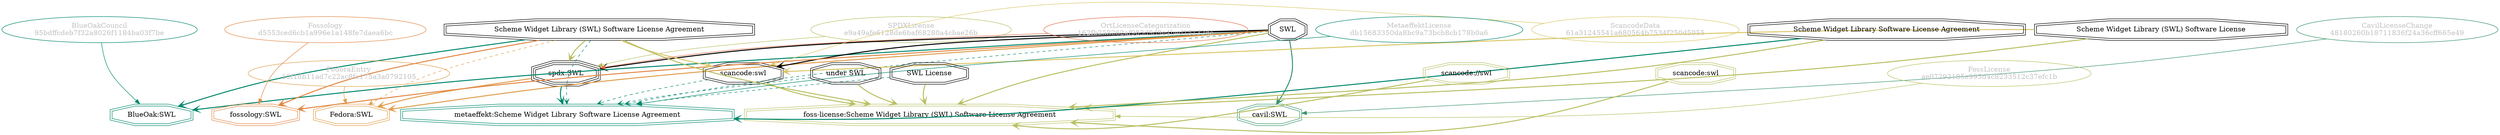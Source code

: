strict digraph {
    node [shape=box];
    graph [splines=curved];
    3948 [label="SPDXLicense\ne9a49afe6128de6baf68280a4cbae26b"
         ,fontcolor=gray
         ,color="#b8bf62"
         ,fillcolor="beige;1"
         ,shape=ellipse];
    3949 [label="spdx:SWL"
         ,shape=tripleoctagon];
    3950 [label=SWL
         ,shape=doubleoctagon];
    3951 [label="Scheme Widget Library (SWL) Software License Agreement"
         ,shape=doubleoctagon];
    8391 [label="FedoraEntry\n10f1db11ad7c22ac8fe175a3a0792105"
         ,fontcolor=gray
         ,color="#e09d4b"
         ,fillcolor="beige;1"
         ,shape=ellipse];
    8392 [label="Fedora:SWL"
         ,color="#e09d4b"
         ,shape=doubleoctagon];
    8992 [label="BlueOakCouncil\n95bdffcdeb7f32a8026f1184ba03f7be"
         ,fontcolor=gray
         ,color="#00876c"
         ,fillcolor="beige;1"
         ,shape=ellipse];
    8993 [label="BlueOak:SWL"
         ,color="#00876c"
         ,shape=doubleoctagon];
    24131 [label="ScancodeData\n61a31245541a680564b7534f250d5055"
          ,fontcolor=gray
          ,color="#dac767"
          ,fillcolor="beige;1"
          ,shape=ellipse];
    24132 [label="scancode:swl"
          ,shape=doubleoctagon];
    24133 [label="Scheme Widget Library (SWL) Software License"
          ,shape=doubleoctagon];
    27954 [label="Fossology\nd5553ced6cb1a996e1a148fe7daea6bc"
          ,fontcolor=gray
          ,color="#e18745"
          ,fillcolor="beige;1"
          ,shape=ellipse];
    27955 [label="fossology:SWL"
          ,color="#e18745"
          ,shape=doubleoctagon];
    35209 [label="OrtLicenseCategorization\n162fb258262af983d9d9e4bed15132da"
          ,fontcolor=gray
          ,color="#e06f45"
          ,fillcolor="beige;1"
          ,shape=ellipse];
    38047 [label="CavilLicenseChange\n48180260b18711836f24a36cff665e49"
          ,fontcolor=gray
          ,color="#379469"
          ,fillcolor="beige;1"
          ,shape=ellipse];
    38048 [label="cavil:SWL"
          ,color="#379469"
          ,shape=doubleoctagon];
    48670 [label="MetaeffektLicense\ndb15683350da8bc9a73bcb8cb178b0a6"
          ,fontcolor=gray
          ,color="#00876c"
          ,fillcolor="beige;1"
          ,shape=ellipse];
    48671 [label="metaeffekt:Scheme Widget Library Software License Agreement"
          ,color="#00876c"
          ,shape=doubleoctagon];
    48672 [label="Scheme Widget Library Software License Agreement"
          ,shape=doubleoctagon];
    48673 [label="SWL License"
          ,shape=doubleoctagon];
    48674 [label="under SWL"
          ,shape=doubleoctagon];
    50812 [label="FossLicense\nae07292185e995d4c8233512c37efc1b"
          ,fontcolor=gray
          ,color="#b8bf62"
          ,fillcolor="beige;1"
          ,shape=ellipse];
    50813 [label="foss-license:Scheme Widget Library (SWL) Software License Agreement"
          ,color="#b8bf62"
          ,shape=doubleoctagon];
    50814 [label="scancode://swl"
          ,color="#b8bf62"
          ,shape=doubleoctagon];
    50815 [label="scancode:swl"
          ,color="#b8bf62"
          ,shape=doubleoctagon];
    3948 -> 3949 [weight=0.5
                 ,color="#b8bf62"];
    3949 -> 8392 [style=bold
                 ,arrowhead=vee
                 ,weight=0.7
                 ,color="#e09d4b"];
    3949 -> 48671 [style=bold
                  ,arrowhead=vee
                  ,weight=0.7
                  ,color="#00876c"];
    3950 -> 3949 [style=bold
                 ,arrowhead=vee
                 ,weight=0.7];
    3950 -> 8392 [style=bold
                 ,arrowhead=vee
                 ,weight=0.7
                 ,color="#e09d4b"];
    3950 -> 8392 [style=bold
                 ,arrowhead=vee
                 ,weight=0.7
                 ,color="#e09d4b"];
    3950 -> 8993 [style=bold
                 ,arrowhead=vee
                 ,weight=0.7
                 ,color="#00876c"];
    3950 -> 24132 [style=bold
                  ,arrowhead=vee
                  ,weight=0.7];
    3950 -> 27955 [style=bold
                  ,arrowhead=vee
                  ,weight=0.7
                  ,color="#e18745"];
    3950 -> 38048 [style=bold
                  ,arrowhead=vee
                  ,weight=0.7
                  ,color="#379469"];
    3950 -> 38048 [style=bold
                  ,arrowhead=vee
                  ,weight=0.7
                  ,color="#379469"];
    3950 -> 48671 [style=dashed
                  ,arrowhead=vee
                  ,weight=0.5
                  ,color="#00876c"];
    3950 -> 50813 [style=bold
                  ,arrowhead=vee
                  ,weight=0.7
                  ,color="#b8bf62"];
    3951 -> 3949 [style=bold
                 ,arrowhead=vee
                 ,weight=0.7
                 ,color="#b8bf62"];
    3951 -> 8392 [style=dashed
                 ,arrowhead=vee
                 ,weight=0.5
                 ,color="#e09d4b"];
    3951 -> 8993 [style=bold
                 ,arrowhead=vee
                 ,weight=0.7
                 ,color="#00876c"];
    3951 -> 24132 [style=bold
                  ,arrowhead=vee
                  ,weight=0.7
                  ,color="#dac767"];
    3951 -> 27955 [style=bold
                  ,arrowhead=vee
                  ,weight=0.7
                  ,color="#e18745"];
    3951 -> 48671 [style=dashed
                  ,arrowhead=vee
                  ,weight=0.5
                  ,color="#00876c"];
    3951 -> 50813 [style=bold
                  ,arrowhead=vee
                  ,weight=0.7
                  ,color="#b8bf62"];
    8391 -> 8392 [weight=0.5
                 ,color="#e09d4b"];
    8992 -> 8993 [weight=0.5
                 ,color="#00876c"];
    24131 -> 24132 [weight=0.5
                   ,color="#dac767"];
    24132 -> 48671 [style=dashed
                   ,arrowhead=vee
                   ,weight=0.5
                   ,color="#00876c"];
    24132 -> 50813 [style=bold
                   ,arrowhead=vee
                   ,weight=0.7
                   ,color="#b8bf62"];
    24133 -> 24132 [style=bold
                   ,arrowhead=vee
                   ,weight=0.7
                   ,color="#dac767"];
    24133 -> 50813 [style=bold
                   ,arrowhead=vee
                   ,weight=0.7
                   ,color="#b8bf62"];
    27954 -> 27955 [weight=0.5
                   ,color="#e18745"];
    35209 -> 3949 [weight=0.5
                  ,color="#e06f45"];
    38047 -> 38048 [weight=0.5
                   ,color="#379469"];
    48670 -> 48671 [weight=0.5
                   ,color="#00876c"];
    48672 -> 48671 [style=bold
                   ,arrowhead=vee
                   ,weight=0.7
                   ,color="#00876c"];
    48672 -> 50813 [style=bold
                   ,arrowhead=vee
                   ,weight=0.7
                   ,color="#b8bf62"];
    48673 -> 48671 [style=dashed
                   ,arrowhead=vee
                   ,weight=0.5
                   ,color="#00876c"];
    48673 -> 50813 [style=bold
                   ,arrowhead=vee
                   ,weight=0.7
                   ,color="#b8bf62"];
    48674 -> 48671 [style=dashed
                   ,arrowhead=vee
                   ,weight=0.5
                   ,color="#00876c"];
    48674 -> 50813 [style=bold
                   ,arrowhead=vee
                   ,weight=0.7
                   ,color="#b8bf62"];
    50812 -> 50813 [weight=0.5
                   ,color="#b8bf62"];
    50814 -> 50813 [style=bold
                   ,arrowhead=vee
                   ,weight=0.7
                   ,color="#b8bf62"];
    50815 -> 50813 [style=bold
                   ,arrowhead=vee
                   ,weight=0.7
                   ,color="#b8bf62"];
}
